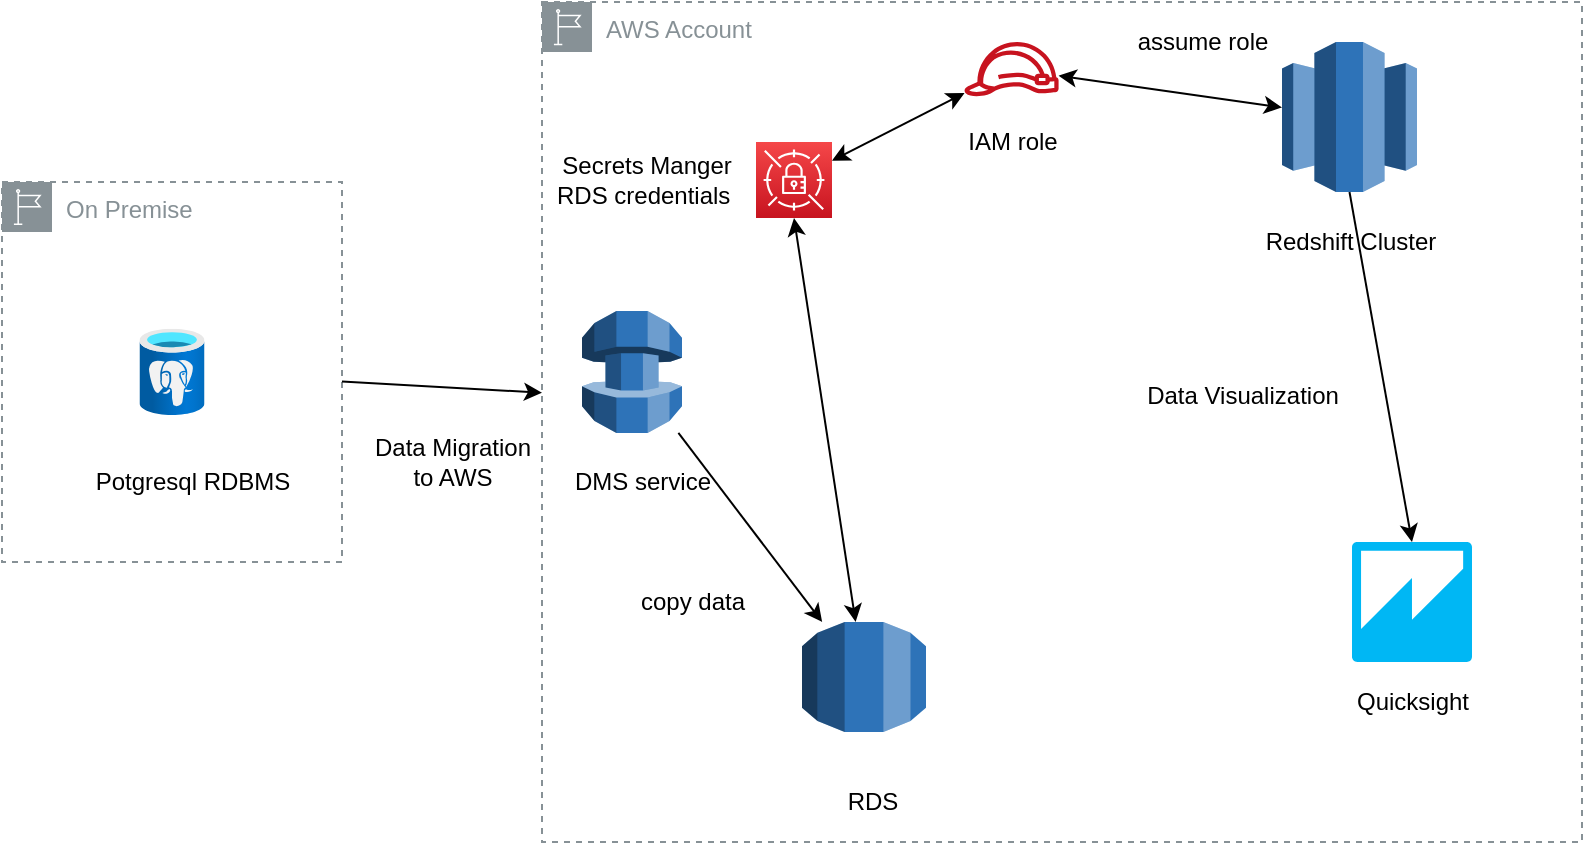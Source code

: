 <mxfile version="14.8.2" type="github">
  <diagram id="4IQgUz9a8YdyqRzsd7rU" name="Page-1">
    <mxGraphModel dx="1422" dy="762" grid="1" gridSize="10" guides="1" tooltips="1" connect="1" arrows="1" fold="1" page="1" pageScale="1" pageWidth="827" pageHeight="1169" math="0" shadow="0">
      <root>
        <mxCell id="0" />
        <mxCell id="1" parent="0" />
        <mxCell id="PDTsoeTo79a2_nBO2D0E-1" value="AWS Account" style="outlineConnect=0;gradientColor=none;html=1;whiteSpace=wrap;fontSize=12;fontStyle=0;shape=mxgraph.aws4.group;grIcon=mxgraph.aws4.group_region;strokeColor=#879196;fillColor=none;verticalAlign=top;align=left;spacingLeft=30;fontColor=#879196;dashed=1;" vertex="1" parent="1">
          <mxGeometry x="280" y="110" width="520" height="420" as="geometry" />
        </mxCell>
        <mxCell id="PDTsoeTo79a2_nBO2D0E-2" value="On Premise&amp;nbsp;" style="outlineConnect=0;gradientColor=none;html=1;whiteSpace=wrap;fontSize=12;fontStyle=0;shape=mxgraph.aws4.group;grIcon=mxgraph.aws4.group_region;strokeColor=#879196;fillColor=none;verticalAlign=top;align=left;spacingLeft=30;fontColor=#879196;dashed=1;" vertex="1" parent="1">
          <mxGeometry x="10" y="199.99" width="170" height="190" as="geometry" />
        </mxCell>
        <mxCell id="PDTsoeTo79a2_nBO2D0E-3" value="" style="aspect=fixed;html=1;points=[];align=center;image;fontSize=12;image=img/lib/azure2/databases/Azure_Database_PostgreSQL_Server.svg;" vertex="1" parent="1">
          <mxGeometry x="78.75" y="273.32" width="32.5" height="43.33" as="geometry" />
        </mxCell>
        <mxCell id="PDTsoeTo79a2_nBO2D0E-4" value="" style="outlineConnect=0;dashed=0;verticalLabelPosition=bottom;verticalAlign=top;align=center;html=1;shape=mxgraph.aws3.database_migration_service;fillColor=#2E73B8;gradientColor=none;" vertex="1" parent="1">
          <mxGeometry x="300" y="264.49" width="50" height="61" as="geometry" />
        </mxCell>
        <mxCell id="PDTsoeTo79a2_nBO2D0E-5" value="DMS service" style="text;html=1;align=center;verticalAlign=middle;resizable=0;points=[];autosize=1;strokeColor=none;" vertex="1" parent="1">
          <mxGeometry x="290" y="340" width="80" height="20" as="geometry" />
        </mxCell>
        <mxCell id="PDTsoeTo79a2_nBO2D0E-6" value="Potgresql RDBMS" style="text;html=1;align=center;verticalAlign=middle;resizable=0;points=[];autosize=1;strokeColor=none;" vertex="1" parent="1">
          <mxGeometry x="50" y="340" width="110" height="20" as="geometry" />
        </mxCell>
        <mxCell id="PDTsoeTo79a2_nBO2D0E-7" value="" style="endArrow=classic;html=1;" edge="1" parent="1" source="PDTsoeTo79a2_nBO2D0E-2" target="PDTsoeTo79a2_nBO2D0E-1">
          <mxGeometry width="50" height="50" relative="1" as="geometry">
            <mxPoint x="190" y="305" as="sourcePoint" />
            <mxPoint x="440" y="370" as="targetPoint" />
          </mxGeometry>
        </mxCell>
        <mxCell id="PDTsoeTo79a2_nBO2D0E-8" value="Data Migration &lt;br&gt;to AWS" style="text;html=1;align=center;verticalAlign=middle;resizable=0;points=[];autosize=1;strokeColor=none;" vertex="1" parent="1">
          <mxGeometry x="190" y="325.49" width="90" height="30" as="geometry" />
        </mxCell>
        <mxCell id="PDTsoeTo79a2_nBO2D0E-10" value="Redshift Cluster" style="text;html=1;align=center;verticalAlign=middle;resizable=0;points=[];autosize=1;strokeColor=none;" vertex="1" parent="1">
          <mxGeometry x="633.75" y="220" width="100" height="20" as="geometry" />
        </mxCell>
        <mxCell id="PDTsoeTo79a2_nBO2D0E-12" value="" style="outlineConnect=0;dashed=0;verticalLabelPosition=bottom;verticalAlign=top;align=center;html=1;shape=mxgraph.aws3.redshift;fillColor=#2E73B8;gradientColor=none;" vertex="1" parent="1">
          <mxGeometry x="650" y="130" width="67.5" height="75" as="geometry" />
        </mxCell>
        <mxCell id="PDTsoeTo79a2_nBO2D0E-13" value="" style="outlineConnect=0;dashed=0;verticalLabelPosition=bottom;verticalAlign=top;align=center;html=1;shape=mxgraph.aws3.quicksight;fillColor=#00B7F4;gradientColor=none;" vertex="1" parent="1">
          <mxGeometry x="685" y="380" width="60" height="60" as="geometry" />
        </mxCell>
        <mxCell id="PDTsoeTo79a2_nBO2D0E-14" value="Quicksight" style="text;html=1;align=center;verticalAlign=middle;resizable=0;points=[];autosize=1;strokeColor=none;" vertex="1" parent="1">
          <mxGeometry x="680" y="450" width="70" height="20" as="geometry" />
        </mxCell>
        <mxCell id="PDTsoeTo79a2_nBO2D0E-15" value="" style="outlineConnect=0;dashed=0;verticalLabelPosition=bottom;verticalAlign=top;align=center;html=1;shape=mxgraph.aws3.rds;fillColor=#2E73B8;gradientColor=none;" vertex="1" parent="1">
          <mxGeometry x="410" y="420" width="62" height="55" as="geometry" />
        </mxCell>
        <mxCell id="PDTsoeTo79a2_nBO2D0E-16" value="RDS" style="text;html=1;align=center;verticalAlign=middle;resizable=0;points=[];autosize=1;strokeColor=none;" vertex="1" parent="1">
          <mxGeometry x="425" y="500" width="40" height="20" as="geometry" />
        </mxCell>
        <mxCell id="PDTsoeTo79a2_nBO2D0E-20" value="" style="endArrow=classic;html=1;" edge="1" parent="1" source="PDTsoeTo79a2_nBO2D0E-4" target="PDTsoeTo79a2_nBO2D0E-15">
          <mxGeometry width="50" height="50" relative="1" as="geometry">
            <mxPoint x="390" y="410" as="sourcePoint" />
            <mxPoint x="440" y="360" as="targetPoint" />
          </mxGeometry>
        </mxCell>
        <mxCell id="PDTsoeTo79a2_nBO2D0E-21" value="copy data&lt;br&gt;" style="text;html=1;align=center;verticalAlign=middle;resizable=0;points=[];autosize=1;strokeColor=none;" vertex="1" parent="1">
          <mxGeometry x="320" y="400" width="70" height="20" as="geometry" />
        </mxCell>
        <mxCell id="PDTsoeTo79a2_nBO2D0E-24" value="" style="endArrow=classic;html=1;exitX=0.5;exitY=1;exitDx=0;exitDy=0;exitPerimeter=0;entryX=0.5;entryY=0;entryDx=0;entryDy=0;entryPerimeter=0;" edge="1" parent="1" source="PDTsoeTo79a2_nBO2D0E-12" target="PDTsoeTo79a2_nBO2D0E-13">
          <mxGeometry width="50" height="50" relative="1" as="geometry">
            <mxPoint x="390" y="400" as="sourcePoint" />
            <mxPoint x="440" y="350" as="targetPoint" />
          </mxGeometry>
        </mxCell>
        <mxCell id="PDTsoeTo79a2_nBO2D0E-25" value="Data Visualization" style="text;html=1;align=center;verticalAlign=middle;resizable=0;points=[];autosize=1;strokeColor=none;" vertex="1" parent="1">
          <mxGeometry x="575" y="296.65" width="110" height="20" as="geometry" />
        </mxCell>
        <mxCell id="PDTsoeTo79a2_nBO2D0E-26" value="" style="outlineConnect=0;fontColor=#232F3E;gradientColor=none;fillColor=#C7131F;strokeColor=none;dashed=0;verticalLabelPosition=bottom;verticalAlign=top;align=center;html=1;fontSize=12;fontStyle=0;aspect=fixed;pointerEvents=1;shape=mxgraph.aws4.role;" vertex="1" parent="1">
          <mxGeometry x="490.77" y="130" width="48" height="27.08" as="geometry" />
        </mxCell>
        <mxCell id="PDTsoeTo79a2_nBO2D0E-27" value="" style="points=[[0,0,0],[0.25,0,0],[0.5,0,0],[0.75,0,0],[1,0,0],[0,1,0],[0.25,1,0],[0.5,1,0],[0.75,1,0],[1,1,0],[0,0.25,0],[0,0.5,0],[0,0.75,0],[1,0.25,0],[1,0.5,0],[1,0.75,0]];outlineConnect=0;fontColor=#232F3E;gradientColor=#F54749;gradientDirection=north;fillColor=#C7131F;strokeColor=#ffffff;dashed=0;verticalLabelPosition=bottom;verticalAlign=top;align=center;html=1;fontSize=12;fontStyle=0;aspect=fixed;shape=mxgraph.aws4.resourceIcon;resIcon=mxgraph.aws4.secrets_manager;" vertex="1" parent="1">
          <mxGeometry x="387" y="180" width="38" height="38" as="geometry" />
        </mxCell>
        <mxCell id="PDTsoeTo79a2_nBO2D0E-28" value="assume role&lt;br&gt;" style="text;html=1;align=center;verticalAlign=middle;resizable=0;points=[];autosize=1;strokeColor=none;" vertex="1" parent="1">
          <mxGeometry x="570" y="120" width="80" height="20" as="geometry" />
        </mxCell>
        <mxCell id="PDTsoeTo79a2_nBO2D0E-29" value="IAM role" style="text;html=1;align=center;verticalAlign=middle;resizable=0;points=[];autosize=1;strokeColor=none;" vertex="1" parent="1">
          <mxGeometry x="484.77" y="170" width="60" height="20" as="geometry" />
        </mxCell>
        <mxCell id="PDTsoeTo79a2_nBO2D0E-30" value="Secrets Manger&lt;br&gt;RDS credentials&amp;nbsp;" style="text;html=1;align=center;verticalAlign=middle;resizable=0;points=[];autosize=1;strokeColor=none;" vertex="1" parent="1">
          <mxGeometry x="277" y="184" width="110" height="30" as="geometry" />
        </mxCell>
        <mxCell id="PDTsoeTo79a2_nBO2D0E-31" value="" style="endArrow=classic;startArrow=classic;html=1;" edge="1" parent="1" source="PDTsoeTo79a2_nBO2D0E-26" target="PDTsoeTo79a2_nBO2D0E-12">
          <mxGeometry width="50" height="50" relative="1" as="geometry">
            <mxPoint x="660" y="160" as="sourcePoint" />
            <mxPoint x="440" y="340" as="targetPoint" />
          </mxGeometry>
        </mxCell>
        <mxCell id="PDTsoeTo79a2_nBO2D0E-32" value="" style="endArrow=classic;startArrow=classic;html=1;" edge="1" parent="1" source="PDTsoeTo79a2_nBO2D0E-27" target="PDTsoeTo79a2_nBO2D0E-26">
          <mxGeometry width="50" height="50" relative="1" as="geometry">
            <mxPoint x="390" y="390" as="sourcePoint" />
            <mxPoint x="440" y="340" as="targetPoint" />
          </mxGeometry>
        </mxCell>
        <mxCell id="PDTsoeTo79a2_nBO2D0E-33" value="" style="endArrow=classic;startArrow=classic;html=1;entryX=0.5;entryY=1;entryDx=0;entryDy=0;entryPerimeter=0;" edge="1" parent="1" source="PDTsoeTo79a2_nBO2D0E-15" target="PDTsoeTo79a2_nBO2D0E-27">
          <mxGeometry width="50" height="50" relative="1" as="geometry">
            <mxPoint x="435" y="199.312" as="sourcePoint" />
            <mxPoint x="500.998" y="165.661" as="targetPoint" />
          </mxGeometry>
        </mxCell>
      </root>
    </mxGraphModel>
  </diagram>
</mxfile>
